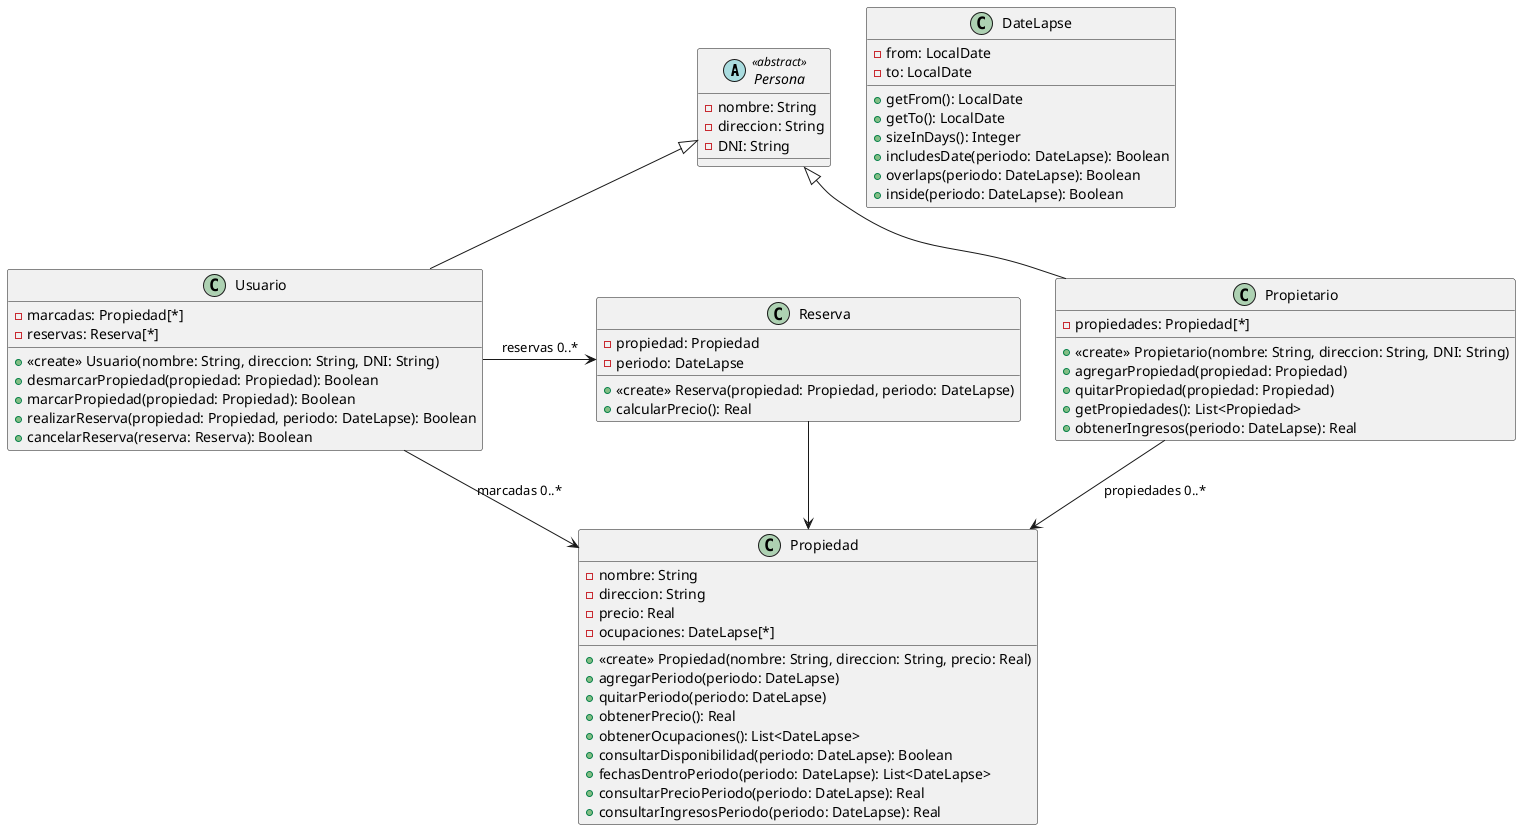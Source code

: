 @startuml

abstract class Persona <<abstract>> {
-nombre: String
-direccion: String
-DNI: String
}

class Usuario {
+<<create>> Usuario(nombre: String, direccion: String, DNI: String)
-marcadas: Propiedad[*]
-reservas: Reserva[*]
+desmarcarPropiedad(propiedad: Propiedad): Boolean
+marcarPropiedad(propiedad: Propiedad): Boolean
+realizarReserva(propiedad: Propiedad, periodo: DateLapse): Boolean
+cancelarReserva(reserva: Reserva): Boolean
}

class Reserva {
-propiedad: Propiedad
-periodo: DateLapse
+<<create>> Reserva(propiedad: Propiedad, periodo: DateLapse)
+calcularPrecio(): Real
}

class Propietario {
-propiedades: Propiedad[*]
+<<create>> Propietario(nombre: String, direccion: String, DNI: String)
+agregarPropiedad(propiedad: Propiedad)
+quitarPropiedad(propiedad: Propiedad)
+getPropiedades(): List<Propiedad>
+obtenerIngresos(periodo: DateLapse): Real
}

class Propiedad {
-nombre: String
-direccion: String
-precio: Real
+<<create>> Propiedad(nombre: String, direccion: String, precio: Real)
-ocupaciones: DateLapse[*]
+agregarPeriodo(periodo: DateLapse)
+quitarPeriodo(periodo: DateLapse)
+obtenerPrecio(): Real
+obtenerOcupaciones(): List<DateLapse>
+consultarDisponibilidad(periodo: DateLapse): Boolean
+fechasDentroPeriodo(periodo: DateLapse): List<DateLapse>
+consultarPrecioPeriodo(periodo: DateLapse): Real
+consultarIngresosPeriodo(periodo: DateLapse): Real
}

class DateLapse {
-from: LocalDate
-to: LocalDate
+getFrom(): LocalDate
+getTo(): LocalDate
+sizeInDays(): Integer
+includesDate(periodo: DateLapse): Boolean
+overlaps(periodo: DateLapse): Boolean
+inside(periodo: DateLapse): Boolean
}

Persona <|-- Usuario
Persona <|-- Propietario

Usuario -right-> Reserva: reservas 0..*
Usuario --> Propiedad: marcadas 0..*
Reserva --> Propiedad
Propietario --> Propiedad: propiedades 0..*

@enduml
